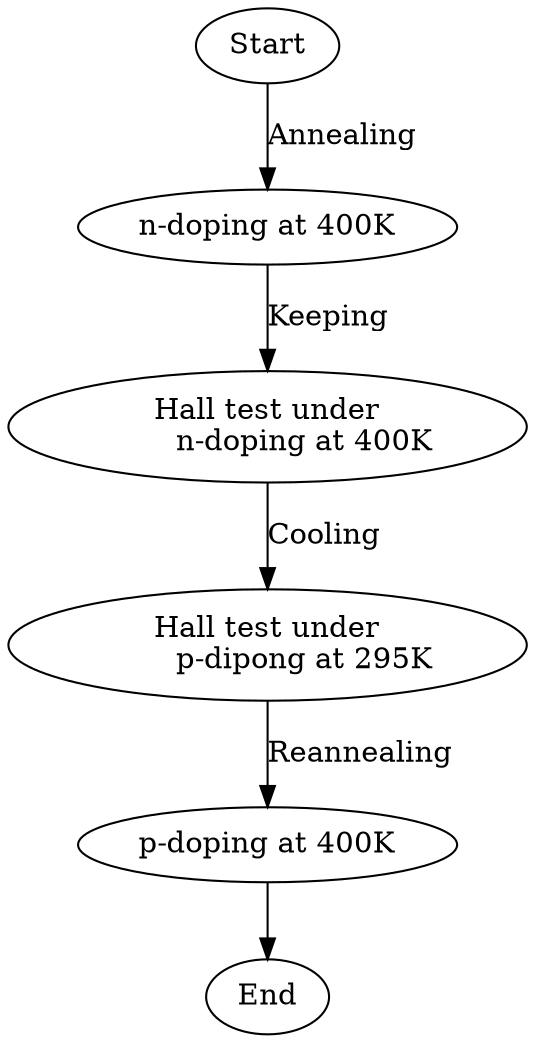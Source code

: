 
digraph {
	A [label="Start"]
	B [label="n-doping at 400K"]
	C [label="Hall test under
	n-doping at 400K"]
	D [label="Hall test under
	p-dipong at 295K"]
	E [label="p-doping at 400K"]
	F [label="End"]
	A -> B [label=Annealing]
	B -> C [label=Keeping]
	C -> D [label=Cooling]
	D -> E [label=Reannealing]
	E -> F
}
